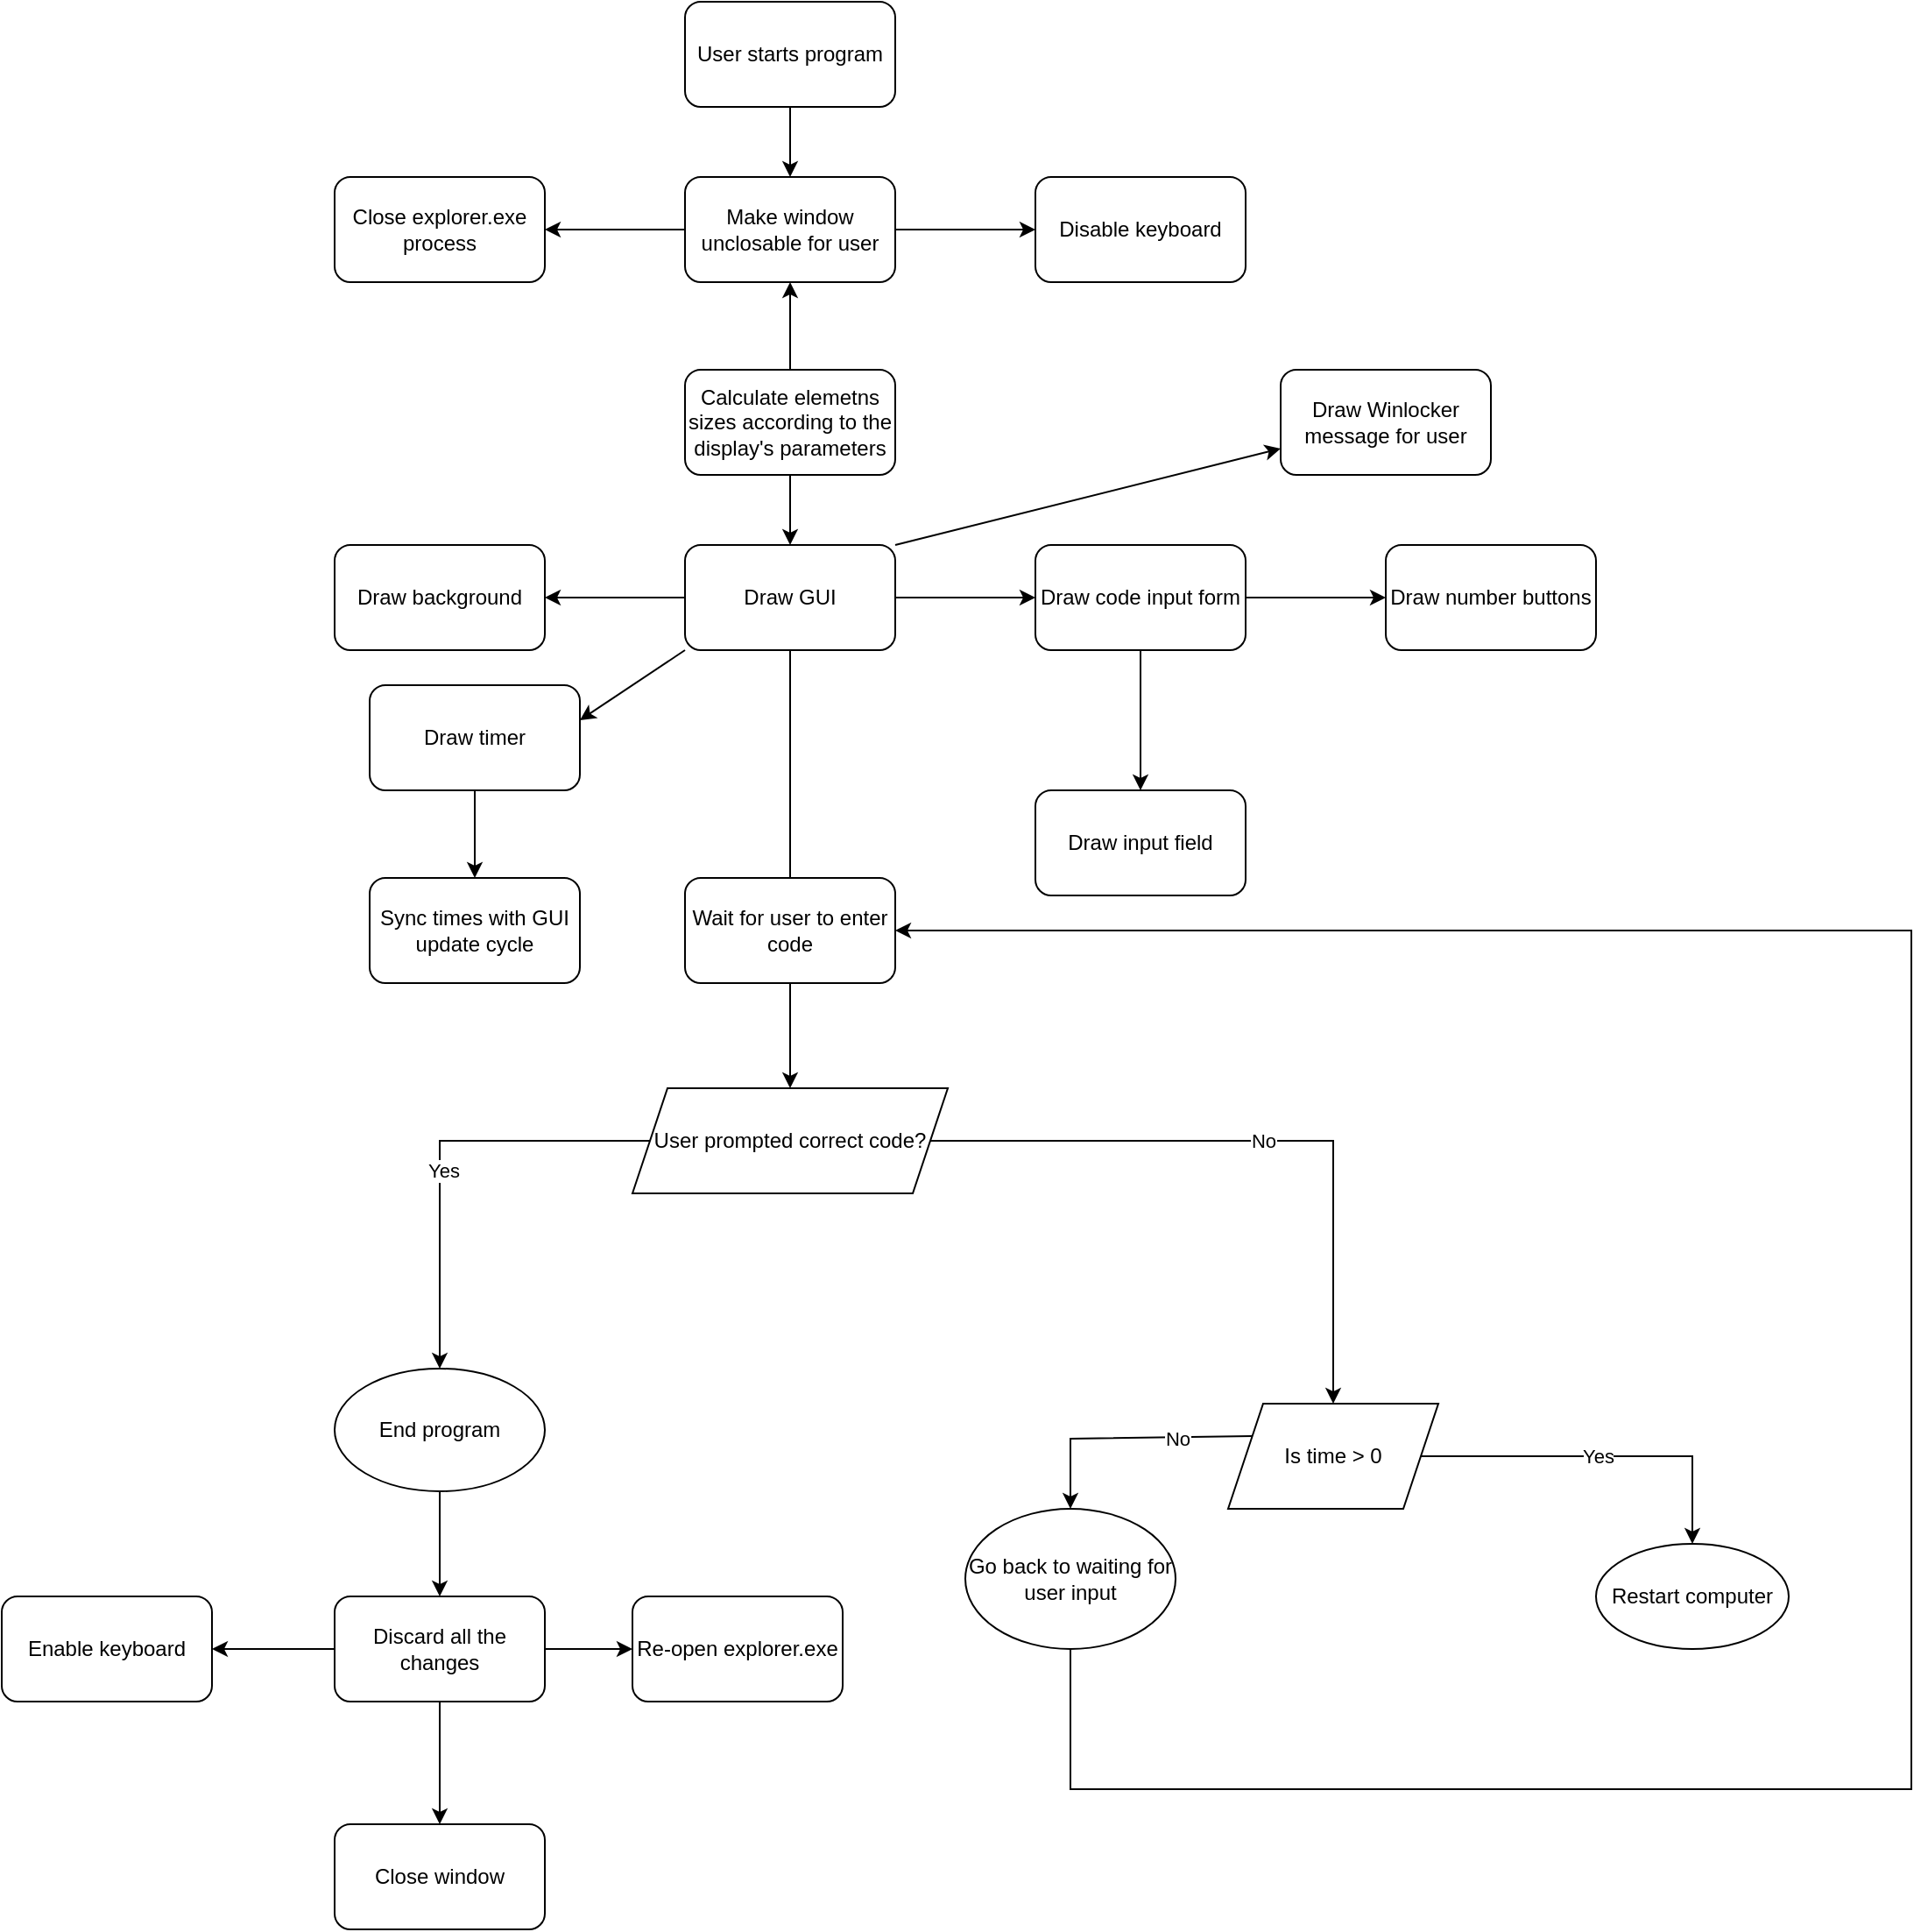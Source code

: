 <mxfile version="20.4.0" type="device"><diagram id="F4XOGDI8_KS7eaJ5OQbz" name="Page-1"><mxGraphModel dx="2272" dy="762" grid="1" gridSize="10" guides="1" tooltips="1" connect="1" arrows="1" fold="1" page="1" pageScale="1" pageWidth="850" pageHeight="1100" math="0" shadow="0"><root><mxCell id="0"/><mxCell id="1" parent="0"/><mxCell id="-M_sJmcIJZSw_QrKcwdO-5" value="" style="edgeStyle=orthogonalEdgeStyle;rounded=0;orthogonalLoop=1;jettySize=auto;html=1;" edge="1" parent="1" source="-M_sJmcIJZSw_QrKcwdO-2"><mxGeometry relative="1" as="geometry"><mxPoint x="400" y="160" as="targetPoint"/></mxGeometry></mxCell><mxCell id="-M_sJmcIJZSw_QrKcwdO-2" value="User starts program" style="rounded=1;whiteSpace=wrap;html=1;" vertex="1" parent="1"><mxGeometry x="340" y="60" width="120" height="60" as="geometry"/></mxCell><mxCell id="-M_sJmcIJZSw_QrKcwdO-17" value="" style="edgeStyle=orthogonalEdgeStyle;rounded=0;orthogonalLoop=1;jettySize=auto;html=1;startArrow=none;" edge="1" parent="1" source="-M_sJmcIJZSw_QrKcwdO-18" target="-M_sJmcIJZSw_QrKcwdO-9"><mxGeometry relative="1" as="geometry"/></mxCell><mxCell id="-M_sJmcIJZSw_QrKcwdO-23" value="" style="edgeStyle=orthogonalEdgeStyle;rounded=0;orthogonalLoop=1;jettySize=auto;html=1;" edge="1" parent="1" source="-M_sJmcIJZSw_QrKcwdO-8" target="-M_sJmcIJZSw_QrKcwdO-22"><mxGeometry relative="1" as="geometry"/></mxCell><mxCell id="-M_sJmcIJZSw_QrKcwdO-25" value="" style="edgeStyle=orthogonalEdgeStyle;rounded=0;orthogonalLoop=1;jettySize=auto;html=1;" edge="1" parent="1" source="-M_sJmcIJZSw_QrKcwdO-8" target="-M_sJmcIJZSw_QrKcwdO-24"><mxGeometry relative="1" as="geometry"><Array as="points"><mxPoint x="300" y="400"/><mxPoint x="300" y="400"/></Array></mxGeometry></mxCell><mxCell id="-M_sJmcIJZSw_QrKcwdO-8" value="Draw GUI" style="rounded=1;whiteSpace=wrap;html=1;" vertex="1" parent="1"><mxGeometry x="340" y="370" width="120" height="60" as="geometry"/></mxCell><mxCell id="-M_sJmcIJZSw_QrKcwdO-14" value="" style="edgeStyle=orthogonalEdgeStyle;rounded=0;orthogonalLoop=1;jettySize=auto;html=1;" edge="1" parent="1" source="-M_sJmcIJZSw_QrKcwdO-9" target="-M_sJmcIJZSw_QrKcwdO-13"><mxGeometry relative="1" as="geometry"/></mxCell><mxCell id="-M_sJmcIJZSw_QrKcwdO-16" value="" style="edgeStyle=orthogonalEdgeStyle;rounded=0;orthogonalLoop=1;jettySize=auto;html=1;" edge="1" parent="1" source="-M_sJmcIJZSw_QrKcwdO-9" target="-M_sJmcIJZSw_QrKcwdO-15"><mxGeometry relative="1" as="geometry"/></mxCell><mxCell id="-M_sJmcIJZSw_QrKcwdO-9" value="Make window unclosable for user" style="rounded=1;whiteSpace=wrap;html=1;" vertex="1" parent="1"><mxGeometry x="340" y="160" width="120" height="60" as="geometry"/></mxCell><mxCell id="-M_sJmcIJZSw_QrKcwdO-13" value="Disable keyboard" style="whiteSpace=wrap;html=1;rounded=1;" vertex="1" parent="1"><mxGeometry x="540" y="160" width="120" height="60" as="geometry"/></mxCell><mxCell id="-M_sJmcIJZSw_QrKcwdO-15" value="Close explorer.exe process" style="whiteSpace=wrap;html=1;rounded=1;" vertex="1" parent="1"><mxGeometry x="140" y="160" width="120" height="60" as="geometry"/></mxCell><mxCell id="-M_sJmcIJZSw_QrKcwdO-21" value="" style="edgeStyle=orthogonalEdgeStyle;rounded=0;orthogonalLoop=1;jettySize=auto;html=1;" edge="1" parent="1" source="-M_sJmcIJZSw_QrKcwdO-18" target="-M_sJmcIJZSw_QrKcwdO-8"><mxGeometry relative="1" as="geometry"/></mxCell><mxCell id="-M_sJmcIJZSw_QrKcwdO-18" value="Calculate elemetns sizes according to the display's parameters" style="whiteSpace=wrap;html=1;rounded=1;" vertex="1" parent="1"><mxGeometry x="340" y="270" width="120" height="60" as="geometry"/></mxCell><mxCell id="-M_sJmcIJZSw_QrKcwdO-27" value="" style="edgeStyle=orthogonalEdgeStyle;rounded=0;orthogonalLoop=1;jettySize=auto;html=1;" edge="1" parent="1" source="-M_sJmcIJZSw_QrKcwdO-22" target="-M_sJmcIJZSw_QrKcwdO-26"><mxGeometry relative="1" as="geometry"/></mxCell><mxCell id="-M_sJmcIJZSw_QrKcwdO-29" value="" style="edgeStyle=orthogonalEdgeStyle;rounded=0;orthogonalLoop=1;jettySize=auto;html=1;" edge="1" parent="1" source="-M_sJmcIJZSw_QrKcwdO-22" target="-M_sJmcIJZSw_QrKcwdO-28"><mxGeometry relative="1" as="geometry"/></mxCell><mxCell id="-M_sJmcIJZSw_QrKcwdO-22" value="Draw code input form" style="rounded=1;whiteSpace=wrap;html=1;" vertex="1" parent="1"><mxGeometry x="540" y="370" width="120" height="60" as="geometry"/></mxCell><mxCell id="-M_sJmcIJZSw_QrKcwdO-24" value="Draw background" style="rounded=1;whiteSpace=wrap;html=1;" vertex="1" parent="1"><mxGeometry x="140" y="370" width="120" height="60" as="geometry"/></mxCell><mxCell id="-M_sJmcIJZSw_QrKcwdO-26" value="Draw input field" style="whiteSpace=wrap;html=1;rounded=1;" vertex="1" parent="1"><mxGeometry x="540" y="510" width="120" height="60" as="geometry"/></mxCell><mxCell id="-M_sJmcIJZSw_QrKcwdO-28" value="Draw number buttons" style="rounded=1;whiteSpace=wrap;html=1;" vertex="1" parent="1"><mxGeometry x="740" y="370" width="120" height="60" as="geometry"/></mxCell><mxCell id="-M_sJmcIJZSw_QrKcwdO-30" value="" style="endArrow=classic;html=1;rounded=0;exitX=1;exitY=0;exitDx=0;exitDy=0;" edge="1" parent="1" source="-M_sJmcIJZSw_QrKcwdO-8" target="-M_sJmcIJZSw_QrKcwdO-31"><mxGeometry width="50" height="50" relative="1" as="geometry"><mxPoint x="400" y="400" as="sourcePoint"/><mxPoint x="530" y="300" as="targetPoint"/><Array as="points"/></mxGeometry></mxCell><mxCell id="-M_sJmcIJZSw_QrKcwdO-31" value="Draw Winlocker message for user" style="rounded=1;whiteSpace=wrap;html=1;" vertex="1" parent="1"><mxGeometry x="680" y="270" width="120" height="60" as="geometry"/></mxCell><mxCell id="-M_sJmcIJZSw_QrKcwdO-32" value="" style="endArrow=classic;html=1;rounded=0;" edge="1" parent="1"><mxGeometry width="50" height="50" relative="1" as="geometry"><mxPoint x="340" y="430" as="sourcePoint"/><mxPoint x="280" y="470" as="targetPoint"/></mxGeometry></mxCell><mxCell id="-M_sJmcIJZSw_QrKcwdO-33" value="Draw timer" style="rounded=1;whiteSpace=wrap;html=1;" vertex="1" parent="1"><mxGeometry x="160" y="450" width="120" height="60" as="geometry"/></mxCell><mxCell id="-M_sJmcIJZSw_QrKcwdO-35" value="Sync times with GUI update cycle" style="rounded=1;whiteSpace=wrap;html=1;" vertex="1" parent="1"><mxGeometry x="160" y="560" width="120" height="60" as="geometry"/></mxCell><mxCell id="-M_sJmcIJZSw_QrKcwdO-37" value="" style="endArrow=classic;html=1;rounded=0;exitX=0.5;exitY=1;exitDx=0;exitDy=0;" edge="1" parent="1" source="-M_sJmcIJZSw_QrKcwdO-33"><mxGeometry width="50" height="50" relative="1" as="geometry"><mxPoint x="400" y="380" as="sourcePoint"/><mxPoint x="220" y="560" as="targetPoint"/></mxGeometry></mxCell><mxCell id="-M_sJmcIJZSw_QrKcwdO-38" value="" style="endArrow=classic;html=1;rounded=0;" edge="1" parent="1" target="-M_sJmcIJZSw_QrKcwdO-39"><mxGeometry width="50" height="50" relative="1" as="geometry"><mxPoint x="400" y="430" as="sourcePoint"/><mxPoint x="400" y="510" as="targetPoint"/></mxGeometry></mxCell><mxCell id="-M_sJmcIJZSw_QrKcwdO-41" value="No" style="edgeStyle=orthogonalEdgeStyle;rounded=0;orthogonalLoop=1;jettySize=auto;html=1;entryX=0.5;entryY=0;entryDx=0;entryDy=0;" edge="1" parent="1" source="-M_sJmcIJZSw_QrKcwdO-39" target="-M_sJmcIJZSw_QrKcwdO-59"><mxGeometry relative="1" as="geometry"/></mxCell><mxCell id="-M_sJmcIJZSw_QrKcwdO-46" value="" style="edgeStyle=orthogonalEdgeStyle;rounded=0;orthogonalLoop=1;jettySize=auto;html=1;entryX=0.5;entryY=0;entryDx=0;entryDy=0;" edge="1" parent="1" source="-M_sJmcIJZSw_QrKcwdO-39" target="-M_sJmcIJZSw_QrKcwdO-47"><mxGeometry relative="1" as="geometry"><mxPoint x="220" y="840" as="targetPoint"/><Array as="points"><mxPoint x="200" y="710"/></Array></mxGeometry></mxCell><mxCell id="-M_sJmcIJZSw_QrKcwdO-48" value="Yes" style="edgeLabel;html=1;align=center;verticalAlign=middle;resizable=0;points=[];" vertex="1" connectable="0" parent="-M_sJmcIJZSw_QrKcwdO-46"><mxGeometry x="0.092" y="2" relative="1" as="geometry"><mxPoint as="offset"/></mxGeometry></mxCell><mxCell id="-M_sJmcIJZSw_QrKcwdO-39" value="User prompted correct code?" style="shape=parallelogram;perimeter=parallelogramPerimeter;whiteSpace=wrap;html=1;fixedSize=1;" vertex="1" parent="1"><mxGeometry x="310" y="680" width="180" height="60" as="geometry"/></mxCell><mxCell id="-M_sJmcIJZSw_QrKcwdO-40" value="Restart computer" style="ellipse;whiteSpace=wrap;html=1;" vertex="1" parent="1"><mxGeometry x="860" y="940" width="110" height="60" as="geometry"/></mxCell><mxCell id="-M_sJmcIJZSw_QrKcwdO-47" value="End program" style="ellipse;whiteSpace=wrap;html=1;" vertex="1" parent="1"><mxGeometry x="140" y="840" width="120" height="70" as="geometry"/></mxCell><mxCell id="-M_sJmcIJZSw_QrKcwdO-49" value="" style="endArrow=classic;html=1;rounded=0;exitX=0.5;exitY=1;exitDx=0;exitDy=0;entryX=0.5;entryY=0;entryDx=0;entryDy=0;" edge="1" parent="1" source="-M_sJmcIJZSw_QrKcwdO-47" target="-M_sJmcIJZSw_QrKcwdO-52"><mxGeometry width="50" height="50" relative="1" as="geometry"><mxPoint x="400" y="770" as="sourcePoint"/><mxPoint x="350" y="920" as="targetPoint"/><Array as="points"/></mxGeometry></mxCell><mxCell id="-M_sJmcIJZSw_QrKcwdO-54" value="" style="edgeStyle=orthogonalEdgeStyle;rounded=0;orthogonalLoop=1;jettySize=auto;html=1;" edge="1" parent="1" source="-M_sJmcIJZSw_QrKcwdO-52" target="-M_sJmcIJZSw_QrKcwdO-53"><mxGeometry relative="1" as="geometry"/></mxCell><mxCell id="-M_sJmcIJZSw_QrKcwdO-56" value="" style="edgeStyle=orthogonalEdgeStyle;rounded=0;orthogonalLoop=1;jettySize=auto;html=1;" edge="1" parent="1" source="-M_sJmcIJZSw_QrKcwdO-52" target="-M_sJmcIJZSw_QrKcwdO-55"><mxGeometry relative="1" as="geometry"/></mxCell><mxCell id="-M_sJmcIJZSw_QrKcwdO-52" value="Discard all the changes" style="rounded=1;whiteSpace=wrap;html=1;" vertex="1" parent="1"><mxGeometry x="140" y="970" width="120" height="60" as="geometry"/></mxCell><mxCell id="-M_sJmcIJZSw_QrKcwdO-53" value="Re-open explorer.exe" style="whiteSpace=wrap;html=1;rounded=1;" vertex="1" parent="1"><mxGeometry x="310" y="970" width="120" height="60" as="geometry"/></mxCell><mxCell id="-M_sJmcIJZSw_QrKcwdO-55" value="Enable keyboard" style="whiteSpace=wrap;html=1;rounded=1;" vertex="1" parent="1"><mxGeometry x="-50" y="970" width="120" height="60" as="geometry"/></mxCell><mxCell id="-M_sJmcIJZSw_QrKcwdO-57" value="" style="endArrow=classic;html=1;rounded=0;exitX=0.5;exitY=1;exitDx=0;exitDy=0;" edge="1" parent="1" source="-M_sJmcIJZSw_QrKcwdO-52" target="-M_sJmcIJZSw_QrKcwdO-58"><mxGeometry width="50" height="50" relative="1" as="geometry"><mxPoint x="400" y="1070" as="sourcePoint"/><mxPoint x="220" y="1080" as="targetPoint"/></mxGeometry></mxCell><mxCell id="-M_sJmcIJZSw_QrKcwdO-58" value="Close window" style="rounded=1;whiteSpace=wrap;html=1;" vertex="1" parent="1"><mxGeometry x="140" y="1100" width="120" height="60" as="geometry"/></mxCell><mxCell id="-M_sJmcIJZSw_QrKcwdO-61" style="edgeStyle=orthogonalEdgeStyle;rounded=0;orthogonalLoop=1;jettySize=auto;html=1;exitX=1;exitY=0.5;exitDx=0;exitDy=0;entryX=0.5;entryY=0;entryDx=0;entryDy=0;" edge="1" parent="1" source="-M_sJmcIJZSw_QrKcwdO-59" target="-M_sJmcIJZSw_QrKcwdO-40"><mxGeometry relative="1" as="geometry"><mxPoint x="720" y="920" as="targetPoint"/></mxGeometry></mxCell><mxCell id="-M_sJmcIJZSw_QrKcwdO-62" value="Yes" style="edgeLabel;html=1;align=center;verticalAlign=middle;resizable=0;points=[];" vertex="1" connectable="0" parent="-M_sJmcIJZSw_QrKcwdO-61"><mxGeometry x="-0.018" relative="1" as="geometry"><mxPoint as="offset"/></mxGeometry></mxCell><mxCell id="-M_sJmcIJZSw_QrKcwdO-59" value="Is time &amp;gt; 0" style="shape=parallelogram;perimeter=parallelogramPerimeter;whiteSpace=wrap;html=1;fixedSize=1;" vertex="1" parent="1"><mxGeometry x="650" y="860" width="120" height="60" as="geometry"/></mxCell><mxCell id="-M_sJmcIJZSw_QrKcwdO-64" value="Wait for user to enter code" style="rounded=1;whiteSpace=wrap;html=1;" vertex="1" parent="1"><mxGeometry x="340" y="560" width="120" height="60" as="geometry"/></mxCell><mxCell id="-M_sJmcIJZSw_QrKcwdO-65" value="" style="endArrow=classic;html=1;rounded=0;exitX=0;exitY=0.25;exitDx=0;exitDy=0;" edge="1" parent="1" source="-M_sJmcIJZSw_QrKcwdO-59"><mxGeometry width="50" height="50" relative="1" as="geometry"><mxPoint x="400" y="750" as="sourcePoint"/><mxPoint x="560" y="920" as="targetPoint"/><Array as="points"><mxPoint x="560" y="880"/></Array></mxGeometry></mxCell><mxCell id="-M_sJmcIJZSw_QrKcwdO-66" value="No" style="edgeLabel;html=1;align=center;verticalAlign=middle;resizable=0;points=[];" vertex="1" connectable="0" parent="-M_sJmcIJZSw_QrKcwdO-65"><mxGeometry x="-0.4" y="1" relative="1" as="geometry"><mxPoint as="offset"/></mxGeometry></mxCell><mxCell id="-M_sJmcIJZSw_QrKcwdO-68" value="Go back to waiting for user input" style="ellipse;whiteSpace=wrap;html=1;" vertex="1" parent="1"><mxGeometry x="500" y="920" width="120" height="80" as="geometry"/></mxCell><mxCell id="-M_sJmcIJZSw_QrKcwdO-69" value="" style="endArrow=classic;html=1;rounded=0;exitX=0.5;exitY=1;exitDx=0;exitDy=0;entryX=1;entryY=0.5;entryDx=0;entryDy=0;" edge="1" parent="1" source="-M_sJmcIJZSw_QrKcwdO-68" target="-M_sJmcIJZSw_QrKcwdO-64"><mxGeometry width="50" height="50" relative="1" as="geometry"><mxPoint x="400" y="850" as="sourcePoint"/><mxPoint x="1040" y="600" as="targetPoint"/><Array as="points"><mxPoint x="560" y="1080"/><mxPoint x="1040" y="1080"/><mxPoint x="1040" y="590"/></Array></mxGeometry></mxCell></root></mxGraphModel></diagram></mxfile>